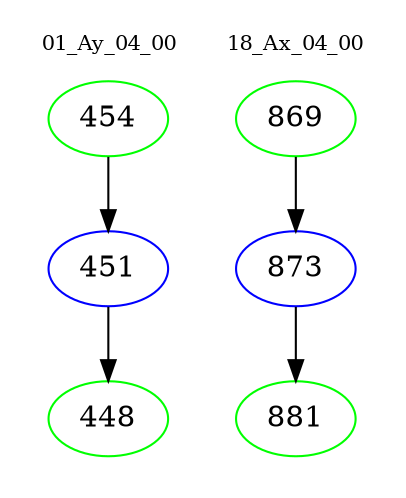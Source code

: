digraph{
subgraph cluster_0 {
color = white
label = "01_Ay_04_00";
fontsize=10;
T0_454 [label="454", color="green"]
T0_454 -> T0_451 [color="black"]
T0_451 [label="451", color="blue"]
T0_451 -> T0_448 [color="black"]
T0_448 [label="448", color="green"]
}
subgraph cluster_1 {
color = white
label = "18_Ax_04_00";
fontsize=10;
T1_869 [label="869", color="green"]
T1_869 -> T1_873 [color="black"]
T1_873 [label="873", color="blue"]
T1_873 -> T1_881 [color="black"]
T1_881 [label="881", color="green"]
}
}
